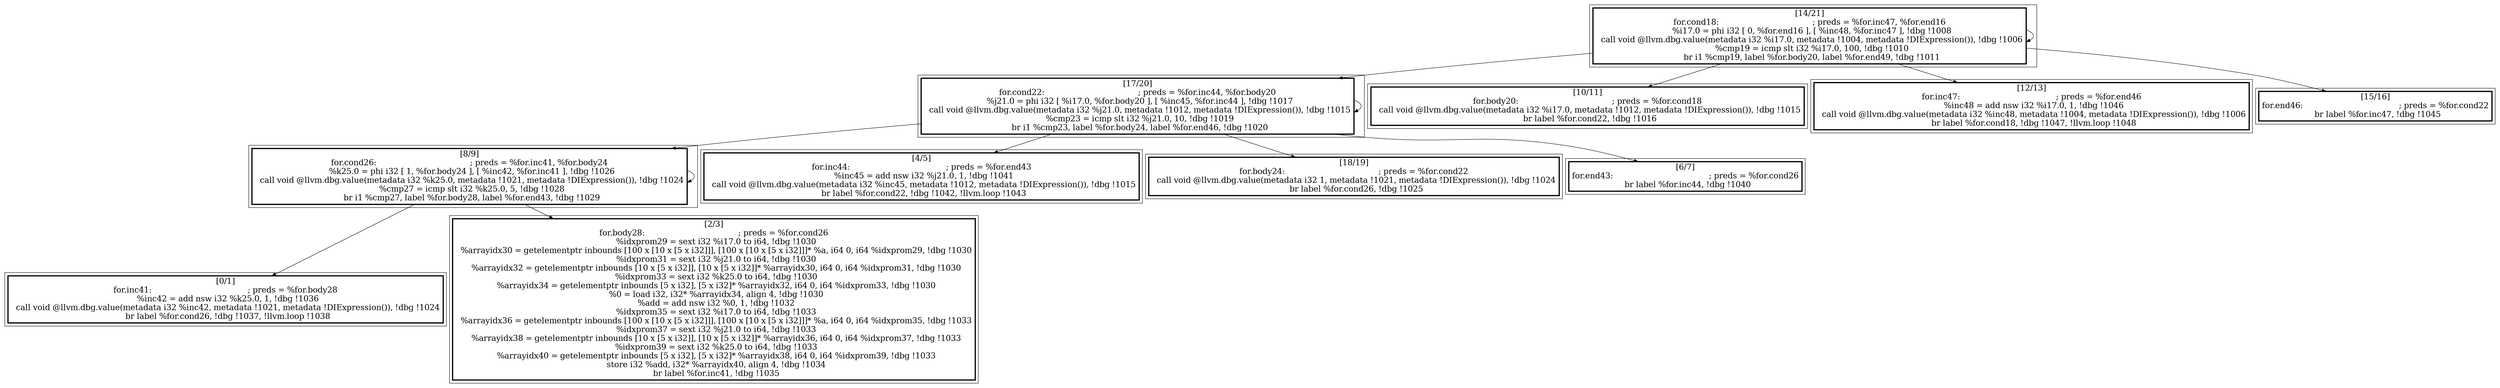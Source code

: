 
digraph G {



node298->node298 [ ]
node299->node296 [ ]
node298->node294 [ ]
node300->node304 [ ]
node299->node299 [ ]
node299->node302 [ ]
node299->node298 [ ]
node298->node295 [ ]
node300->node303 [ ]
node300->node299 [ ]
node299->node297 [ ]
node300->node300 [ ]
node300->node301 [ ]


subgraph cluster10 {


node304 [penwidth=3.0,fontsize=20,shape=rectangle,label="[10/11]
for.body20:                                       ; preds = %for.cond18
  call void @llvm.dbg.value(metadata i32 %i17.0, metadata !1012, metadata !DIExpression()), !dbg !1015
  br label %for.cond22, !dbg !1016
" ]



}

subgraph cluster9 {


node303 [penwidth=3.0,fontsize=20,shape=rectangle,label="[12/13]
for.inc47:                                        ; preds = %for.end46
  %inc48 = add nsw i32 %i17.0, 1, !dbg !1046
  call void @llvm.dbg.value(metadata i32 %inc48, metadata !1004, metadata !DIExpression()), !dbg !1006
  br label %for.cond18, !dbg !1047, !llvm.loop !1048
" ]



}

subgraph cluster8 {


node302 [penwidth=3.0,fontsize=20,shape=rectangle,label="[18/19]
for.body24:                                       ; preds = %for.cond22
  call void @llvm.dbg.value(metadata i32 1, metadata !1021, metadata !DIExpression()), !dbg !1024
  br label %for.cond26, !dbg !1025
" ]



}

subgraph cluster7 {


node301 [penwidth=3.0,fontsize=20,shape=rectangle,label="[15/16]
for.end46:                                        ; preds = %for.cond22
  br label %for.inc47, !dbg !1045
" ]



}

subgraph cluster6 {


node300 [penwidth=3.0,fontsize=20,shape=rectangle,label="[14/21]
for.cond18:                                       ; preds = %for.inc47, %for.end16
  %i17.0 = phi i32 [ 0, %for.end16 ], [ %inc48, %for.inc47 ], !dbg !1008
  call void @llvm.dbg.value(metadata i32 %i17.0, metadata !1004, metadata !DIExpression()), !dbg !1006
  %cmp19 = icmp slt i32 %i17.0, 100, !dbg !1010
  br i1 %cmp19, label %for.body20, label %for.end49, !dbg !1011
" ]



}

subgraph cluster0 {


node294 [penwidth=3.0,fontsize=20,shape=rectangle,label="[0/1]
for.inc41:                                        ; preds = %for.body28
  %inc42 = add nsw i32 %k25.0, 1, !dbg !1036
  call void @llvm.dbg.value(metadata i32 %inc42, metadata !1021, metadata !DIExpression()), !dbg !1024
  br label %for.cond26, !dbg !1037, !llvm.loop !1038
" ]



}

subgraph cluster5 {


node299 [penwidth=3.0,fontsize=20,shape=rectangle,label="[17/20]
for.cond22:                                       ; preds = %for.inc44, %for.body20
  %j21.0 = phi i32 [ %i17.0, %for.body20 ], [ %inc45, %for.inc44 ], !dbg !1017
  call void @llvm.dbg.value(metadata i32 %j21.0, metadata !1012, metadata !DIExpression()), !dbg !1015
  %cmp23 = icmp slt i32 %j21.0, 10, !dbg !1019
  br i1 %cmp23, label %for.body24, label %for.end46, !dbg !1020
" ]



}

subgraph cluster1 {


node295 [penwidth=3.0,fontsize=20,shape=rectangle,label="[2/3]
for.body28:                                       ; preds = %for.cond26
  %idxprom29 = sext i32 %i17.0 to i64, !dbg !1030
  %arrayidx30 = getelementptr inbounds [100 x [10 x [5 x i32]]], [100 x [10 x [5 x i32]]]* %a, i64 0, i64 %idxprom29, !dbg !1030
  %idxprom31 = sext i32 %j21.0 to i64, !dbg !1030
  %arrayidx32 = getelementptr inbounds [10 x [5 x i32]], [10 x [5 x i32]]* %arrayidx30, i64 0, i64 %idxprom31, !dbg !1030
  %idxprom33 = sext i32 %k25.0 to i64, !dbg !1030
  %arrayidx34 = getelementptr inbounds [5 x i32], [5 x i32]* %arrayidx32, i64 0, i64 %idxprom33, !dbg !1030
  %0 = load i32, i32* %arrayidx34, align 4, !dbg !1030
  %add = add nsw i32 %0, 1, !dbg !1032
  %idxprom35 = sext i32 %i17.0 to i64, !dbg !1033
  %arrayidx36 = getelementptr inbounds [100 x [10 x [5 x i32]]], [100 x [10 x [5 x i32]]]* %a, i64 0, i64 %idxprom35, !dbg !1033
  %idxprom37 = sext i32 %j21.0 to i64, !dbg !1033
  %arrayidx38 = getelementptr inbounds [10 x [5 x i32]], [10 x [5 x i32]]* %arrayidx36, i64 0, i64 %idxprom37, !dbg !1033
  %idxprom39 = sext i32 %k25.0 to i64, !dbg !1033
  %arrayidx40 = getelementptr inbounds [5 x i32], [5 x i32]* %arrayidx38, i64 0, i64 %idxprom39, !dbg !1033
  store i32 %add, i32* %arrayidx40, align 4, !dbg !1034
  br label %for.inc41, !dbg !1035
" ]



}

subgraph cluster2 {


node296 [penwidth=3.0,fontsize=20,shape=rectangle,label="[4/5]
for.inc44:                                        ; preds = %for.end43
  %inc45 = add nsw i32 %j21.0, 1, !dbg !1041
  call void @llvm.dbg.value(metadata i32 %inc45, metadata !1012, metadata !DIExpression()), !dbg !1015
  br label %for.cond22, !dbg !1042, !llvm.loop !1043
" ]



}

subgraph cluster3 {


node297 [penwidth=3.0,fontsize=20,shape=rectangle,label="[6/7]
for.end43:                                        ; preds = %for.cond26
  br label %for.inc44, !dbg !1040
" ]



}

subgraph cluster4 {


node298 [penwidth=3.0,fontsize=20,shape=rectangle,label="[8/9]
for.cond26:                                       ; preds = %for.inc41, %for.body24
  %k25.0 = phi i32 [ 1, %for.body24 ], [ %inc42, %for.inc41 ], !dbg !1026
  call void @llvm.dbg.value(metadata i32 %k25.0, metadata !1021, metadata !DIExpression()), !dbg !1024
  %cmp27 = icmp slt i32 %k25.0, 5, !dbg !1028
  br i1 %cmp27, label %for.body28, label %for.end43, !dbg !1029
" ]



}

}
